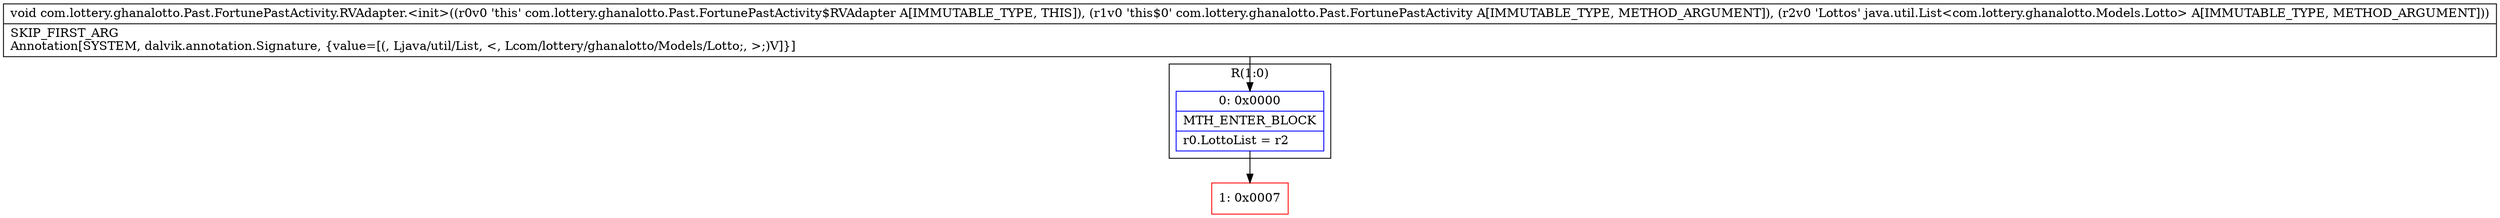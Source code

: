 digraph "CFG forcom.lottery.ghanalotto.Past.FortunePastActivity.RVAdapter.\<init\>(Lcom\/lottery\/ghanalotto\/Past\/FortunePastActivity;Ljava\/util\/List;)V" {
subgraph cluster_Region_256953868 {
label = "R(1:0)";
node [shape=record,color=blue];
Node_0 [shape=record,label="{0\:\ 0x0000|MTH_ENTER_BLOCK\l|r0.LottoList = r2\l}"];
}
Node_1 [shape=record,color=red,label="{1\:\ 0x0007}"];
MethodNode[shape=record,label="{void com.lottery.ghanalotto.Past.FortunePastActivity.RVAdapter.\<init\>((r0v0 'this' com.lottery.ghanalotto.Past.FortunePastActivity$RVAdapter A[IMMUTABLE_TYPE, THIS]), (r1v0 'this$0' com.lottery.ghanalotto.Past.FortunePastActivity A[IMMUTABLE_TYPE, METHOD_ARGUMENT]), (r2v0 'Lottos' java.util.List\<com.lottery.ghanalotto.Models.Lotto\> A[IMMUTABLE_TYPE, METHOD_ARGUMENT]))  | SKIP_FIRST_ARG\lAnnotation[SYSTEM, dalvik.annotation.Signature, \{value=[(, Ljava\/util\/List, \<, Lcom\/lottery\/ghanalotto\/Models\/Lotto;, \>;)V]\}]\l}"];
MethodNode -> Node_0;
Node_0 -> Node_1;
}

